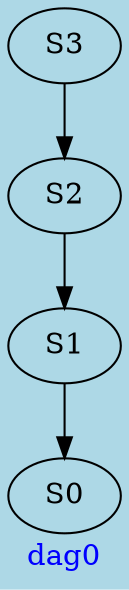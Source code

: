 digraph G{
graph [ label = "dag0" , fontcolor = "blue" , bgcolor = "lightblue" ];
S0;
S1;
S2;
S3;
S1->S0;
S2->S1;
S3->S2;
}
